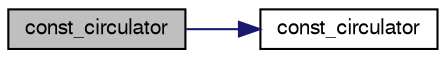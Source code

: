 digraph "const_circulator"
{
  bgcolor="transparent";
  edge [fontname="FreeSans",fontsize="10",labelfontname="FreeSans",labelfontsize="10"];
  node [fontname="FreeSans",fontsize="10",shape=record];
  rankdir="LR";
  Node6 [label="const_circulator",height=0.2,width=0.4,color="black", fillcolor="grey75", style="filled", fontcolor="black"];
  Node6 -> Node7 [color="midnightblue",fontsize="10",style="solid",fontname="FreeSans"];
  Node7 [label="const_circulator",height=0.2,width=0.4,color="black",URL="$a25662.html#ad6d9377b958f8d92e77ff2c30dd4da2e",tooltip="Construct null. "];
}
